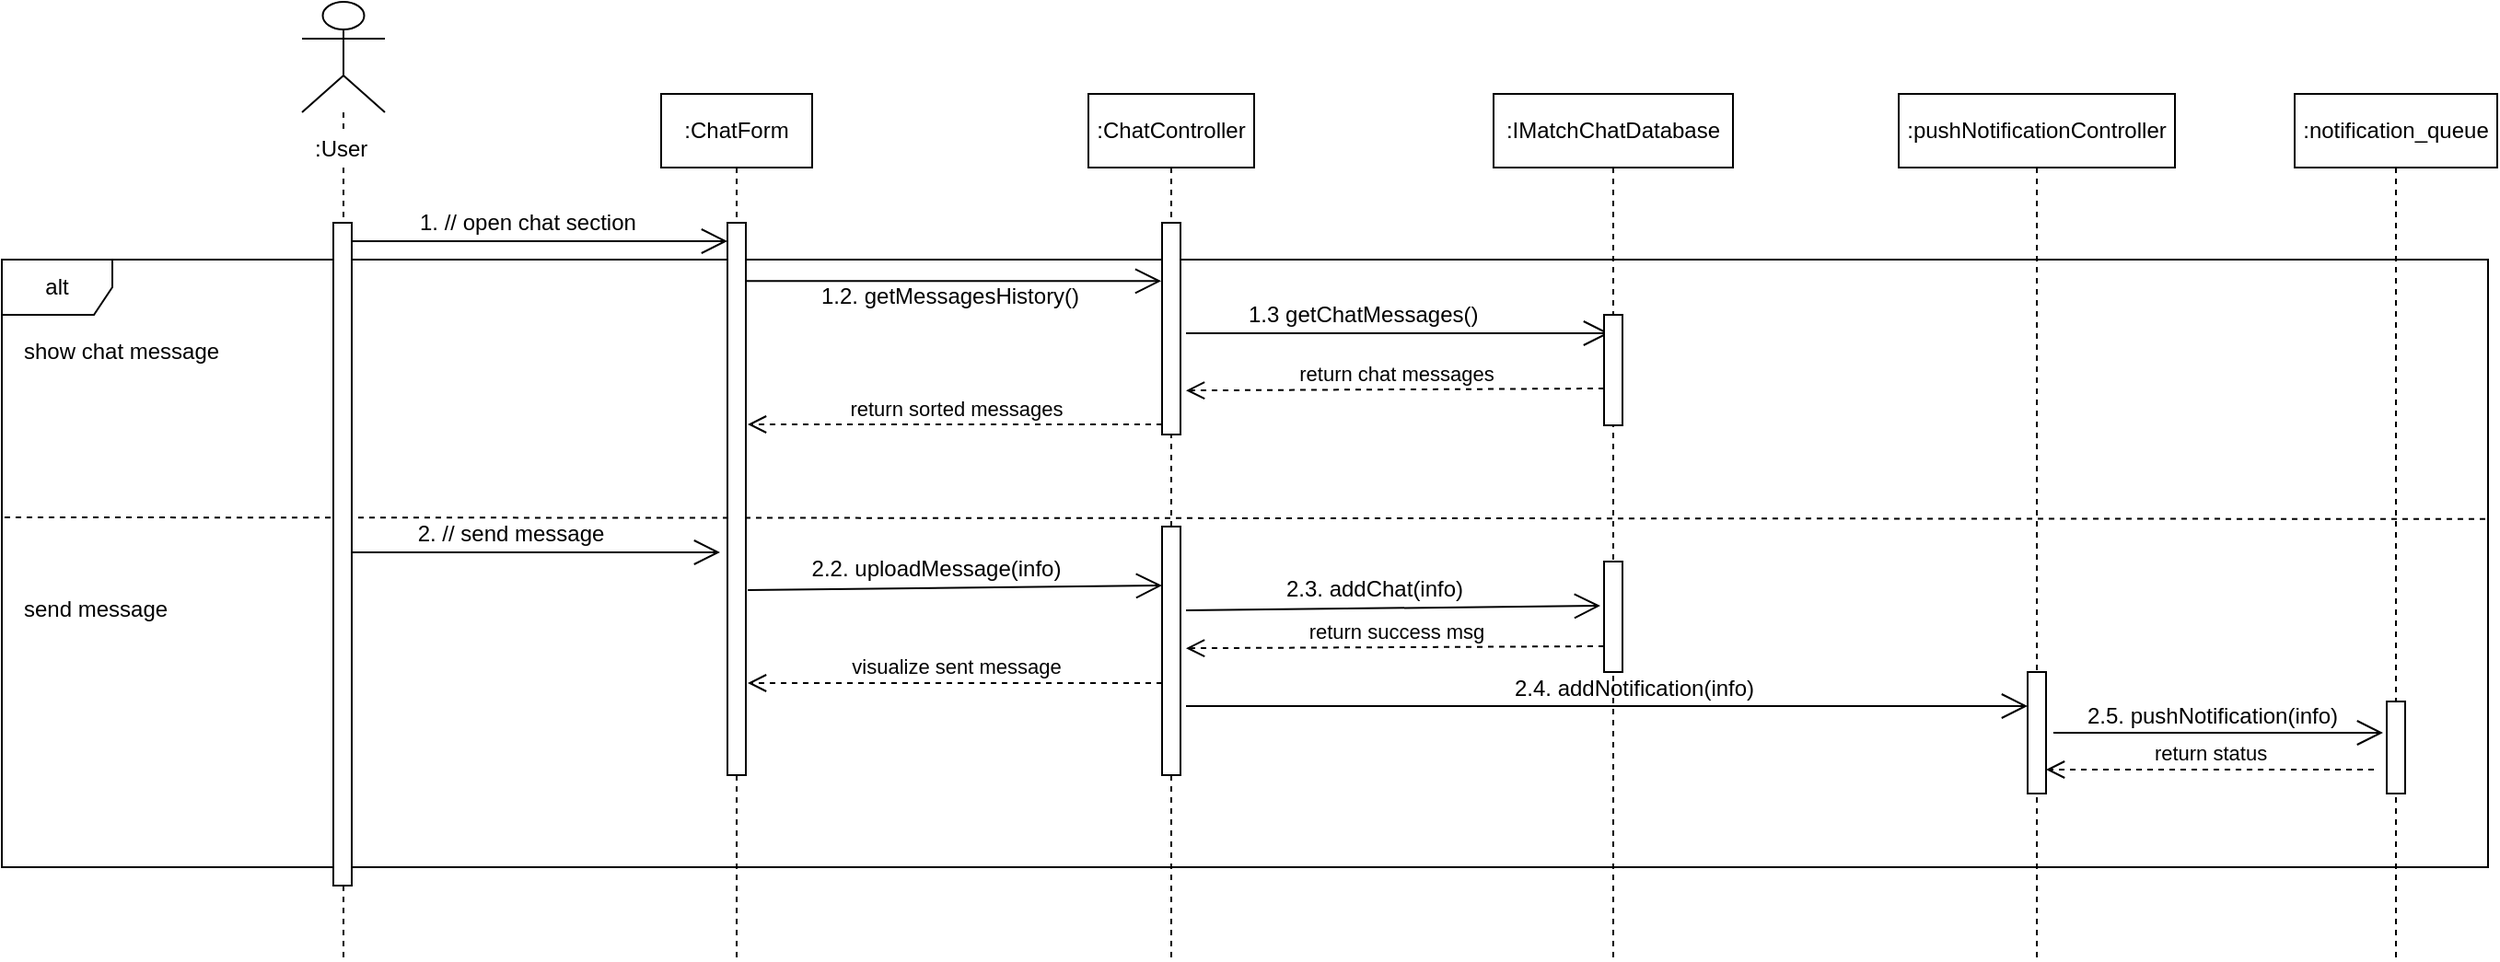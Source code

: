 <mxfile version="12.2.7" type="google" pages="1"><diagram id="oZTcBZDUuezilKVJVjw_" name="Page-1"><mxGraphModel dx="2472" dy="534" grid="1" gridSize="10" guides="1" tooltips="1" connect="1" arrows="1" fold="1" page="1" pageScale="1" pageWidth="1500" pageHeight="400" math="0" shadow="0"><root><mxCell id="0"/><mxCell id="1" parent="0"/><mxCell id="sDbRhXTCb_zfy3x0Fpsy-23" value="" style="endArrow=none;dashed=1;endFill=0;endSize=12;html=1;entryX=1.001;entryY=0.427;entryDx=0;entryDy=0;entryPerimeter=0;" parent="1" target="sDbRhXTCb_zfy3x0Fpsy-1" edge="1"><mxGeometry width="160" relative="1" as="geometry"><mxPoint x="-28.5" y="320" as="sourcePoint"/><mxPoint x="895.5" y="320" as="targetPoint"/></mxGeometry></mxCell><mxCell id="sDbRhXTCb_zfy3x0Fpsy-53" value="&lt;div style=&quot;text-align: left&quot;&gt;&lt;span&gt;:pushNotificationController&lt;/span&gt;&lt;/div&gt;" style="shape=umlLifeline;perimeter=lifelinePerimeter;whiteSpace=wrap;html=1;container=1;collapsible=0;recursiveResize=0;outlineConnect=0;" parent="1" vertex="1"><mxGeometry x="1000" y="90" width="150" height="470" as="geometry"/></mxCell><mxCell id="sDbRhXTCb_zfy3x0Fpsy-1" value="alt" style="shape=umlFrame;whiteSpace=wrap;html=1;" parent="1" vertex="1"><mxGeometry x="-30" y="180" width="1350" height="330" as="geometry"/></mxCell><mxCell id="sDbRhXTCb_zfy3x0Fpsy-5" value="" style="shape=umlLifeline;participant=umlActor;perimeter=lifelinePerimeter;whiteSpace=wrap;html=1;container=1;collapsible=0;recursiveResize=0;verticalAlign=top;spacingTop=36;labelBackgroundColor=#ffffff;outlineConnect=0;size=60;" parent="1" vertex="1"><mxGeometry x="133" y="40" width="45" height="520" as="geometry"/></mxCell><mxCell id="sDbRhXTCb_zfy3x0Fpsy-6" value=":User" style="text;html=1;resizable=0;points=[];autosize=1;align=left;verticalAlign=top;spacingTop=-4;fillColor=#ffffff;" parent="sDbRhXTCb_zfy3x0Fpsy-5" vertex="1"><mxGeometry x="5" y="70" width="40" height="20" as="geometry"/></mxCell><mxCell id="sDbRhXTCb_zfy3x0Fpsy-12" value="" style="html=1;points=[];perimeter=orthogonalPerimeter;" parent="1" vertex="1"><mxGeometry x="150" y="160" width="10" height="360" as="geometry"/></mxCell><mxCell id="sDbRhXTCb_zfy3x0Fpsy-13" value="" style="endArrow=open;endFill=1;endSize=12;html=1;" parent="1" target="sDbRhXTCb_zfy3x0Fpsy-8" edge="1"><mxGeometry width="160" relative="1" as="geometry"><mxPoint x="160" y="170" as="sourcePoint"/><mxPoint x="360" y="170" as="targetPoint"/></mxGeometry></mxCell><mxCell id="sDbRhXTCb_zfy3x0Fpsy-14" value="" style="endArrow=open;endFill=1;endSize=12;html=1;entryX=-0.044;entryY=0.197;entryDx=0;entryDy=0;entryPerimeter=0;" parent="1" edge="1"><mxGeometry width="160" relative="1" as="geometry"><mxPoint x="370" y="191.655" as="sourcePoint"/><mxPoint x="599.56" y="191.655" as="targetPoint"/></mxGeometry></mxCell><mxCell id="sDbRhXTCb_zfy3x0Fpsy-15" value="" style="endArrow=open;endFill=1;endSize=12;html=1;" parent="1" edge="1"><mxGeometry width="160" relative="1" as="geometry"><mxPoint x="613" y="220" as="sourcePoint"/><mxPoint x="843" y="220" as="targetPoint"/></mxGeometry></mxCell><mxCell id="sDbRhXTCb_zfy3x0Fpsy-16" value="return chat messages" style="html=1;verticalAlign=bottom;endArrow=open;dashed=1;endSize=8;entryX=1.3;entryY=0.276;entryDx=0;entryDy=0;entryPerimeter=0;" parent="1" edge="1"><mxGeometry relative="1" as="geometry"><mxPoint x="840" y="250" as="sourcePoint"/><mxPoint x="613" y="251.08" as="targetPoint"/></mxGeometry></mxCell><mxCell id="sDbRhXTCb_zfy3x0Fpsy-17" value="return sorted messages" style="html=1;verticalAlign=bottom;endArrow=open;dashed=1;endSize=8;" parent="1" edge="1"><mxGeometry relative="1" as="geometry"><mxPoint x="600" y="269.5" as="sourcePoint"/><mxPoint x="375" y="269.5" as="targetPoint"/></mxGeometry></mxCell><mxCell id="sDbRhXTCb_zfy3x0Fpsy-18" value="1. // open chat section" style="text;html=1;resizable=0;points=[];autosize=1;align=left;verticalAlign=top;spacingTop=-4;" parent="1" vertex="1"><mxGeometry x="195" y="150" width="130" height="10" as="geometry"/></mxCell><mxCell id="sDbRhXTCb_zfy3x0Fpsy-19" value="1.2. getMessagesHistory()" style="text;html=1;resizable=0;points=[];autosize=1;align=left;verticalAlign=top;spacingTop=-4;" parent="1" vertex="1"><mxGeometry x="412.5" y="190" width="160" height="10" as="geometry"/></mxCell><mxCell id="sDbRhXTCb_zfy3x0Fpsy-20" value="1.3 getChatMessages()" style="text;html=1;resizable=0;points=[];autosize=1;align=left;verticalAlign=top;spacingTop=-4;" parent="1" vertex="1"><mxGeometry x="645" y="200" width="140" height="10" as="geometry"/></mxCell><mxCell id="sDbRhXTCb_zfy3x0Fpsy-21" value="show chat message" style="text;html=1;resizable=0;points=[];autosize=1;align=left;verticalAlign=top;spacingTop=-4;" parent="1" vertex="1"><mxGeometry x="-20" y="220" width="120" height="10" as="geometry"/></mxCell><mxCell id="sDbRhXTCb_zfy3x0Fpsy-22" value="send message" style="text;html=1;resizable=0;points=[];autosize=1;align=left;verticalAlign=top;spacingTop=-4;" parent="1" vertex="1"><mxGeometry x="-20" y="360" width="90" height="10" as="geometry"/></mxCell><mxCell id="sDbRhXTCb_zfy3x0Fpsy-27" value="" style="endArrow=open;endFill=1;endSize=12;html=1;" parent="1" edge="1"><mxGeometry width="160" relative="1" as="geometry"><mxPoint x="160" y="339" as="sourcePoint"/><mxPoint x="360" y="339" as="targetPoint"/></mxGeometry></mxCell><mxCell id="sDbRhXTCb_zfy3x0Fpsy-28" value="2. // send message" style="text;html=1;resizable=0;points=[];align=center;verticalAlign=middle;labelBackgroundColor=#ffffff;" parent="sDbRhXTCb_zfy3x0Fpsy-27" vertex="1" connectable="0"><mxGeometry x="0.216" y="1" relative="1" as="geometry"><mxPoint x="-35.5" y="-9" as="offset"/></mxGeometry></mxCell><mxCell id="sDbRhXTCb_zfy3x0Fpsy-29" value="" style="endArrow=open;endFill=1;endSize=12;html=1;" parent="1" edge="1"><mxGeometry width="160" relative="1" as="geometry"><mxPoint x="375" y="359.5" as="sourcePoint"/><mxPoint x="600" y="357" as="targetPoint"/></mxGeometry></mxCell><mxCell id="sDbRhXTCb_zfy3x0Fpsy-30" value="2.2. uploadMessage(info)" style="text;html=1;resizable=0;points=[];align=center;verticalAlign=middle;labelBackgroundColor=#ffffff;" parent="sDbRhXTCb_zfy3x0Fpsy-29" vertex="1" connectable="0"><mxGeometry x="0.216" y="1" relative="1" as="geometry"><mxPoint x="-35.5" y="-9" as="offset"/></mxGeometry></mxCell><mxCell id="sDbRhXTCb_zfy3x0Fpsy-31" value="" style="endArrow=open;endFill=1;endSize=12;html=1;" parent="1" edge="1"><mxGeometry width="160" relative="1" as="geometry"><mxPoint x="613" y="370.5" as="sourcePoint"/><mxPoint x="838" y="368" as="targetPoint"/></mxGeometry></mxCell><mxCell id="sDbRhXTCb_zfy3x0Fpsy-32" value="2.3. addChat(info)" style="text;html=1;resizable=0;points=[];align=center;verticalAlign=middle;labelBackgroundColor=#ffffff;" parent="sDbRhXTCb_zfy3x0Fpsy-31" vertex="1" connectable="0"><mxGeometry x="0.216" y="1" relative="1" as="geometry"><mxPoint x="-35.5" y="-9" as="offset"/></mxGeometry></mxCell><mxCell id="sDbRhXTCb_zfy3x0Fpsy-38" value="" style="endArrow=open;endFill=1;endSize=12;html=1;" parent="1" target="sDbRhXTCb_zfy3x0Fpsy-34" edge="1"><mxGeometry width="160" relative="1" as="geometry"><mxPoint x="613" y="422.5" as="sourcePoint"/><mxPoint x="838" y="420" as="targetPoint"/></mxGeometry></mxCell><mxCell id="sDbRhXTCb_zfy3x0Fpsy-39" value="2.4. addNotification(info)" style="text;html=1;resizable=0;points=[];align=center;verticalAlign=middle;labelBackgroundColor=#ffffff;" parent="sDbRhXTCb_zfy3x0Fpsy-38" vertex="1" connectable="0"><mxGeometry x="0.216" y="1" relative="1" as="geometry"><mxPoint x="-35.5" y="-9" as="offset"/></mxGeometry></mxCell><mxCell id="sDbRhXTCb_zfy3x0Fpsy-41" value="return success msg" style="html=1;verticalAlign=bottom;endArrow=open;dashed=1;endSize=8;entryX=1.3;entryY=0.276;entryDx=0;entryDy=0;entryPerimeter=0;" parent="1" edge="1"><mxGeometry relative="1" as="geometry"><mxPoint x="840" y="390" as="sourcePoint"/><mxPoint x="613" y="391.08" as="targetPoint"/></mxGeometry></mxCell><mxCell id="sDbRhXTCb_zfy3x0Fpsy-42" value="visualize sent message" style="html=1;verticalAlign=bottom;endArrow=open;dashed=1;endSize=8;" parent="1" edge="1"><mxGeometry relative="1" as="geometry"><mxPoint x="600" y="410" as="sourcePoint"/><mxPoint x="375" y="410" as="targetPoint"/></mxGeometry></mxCell><mxCell id="sDbRhXTCb_zfy3x0Fpsy-43" value="" style="endArrow=open;endFill=1;endSize=12;html=1;" parent="1" edge="1"><mxGeometry width="160" relative="1" as="geometry"><mxPoint x="1084" y="437" as="sourcePoint"/><mxPoint x="1263" y="437" as="targetPoint"/></mxGeometry></mxCell><mxCell id="sDbRhXTCb_zfy3x0Fpsy-44" value="2.5. pushNotification(info)" style="text;html=1;resizable=0;points=[];align=center;verticalAlign=middle;labelBackgroundColor=#ffffff;" parent="sDbRhXTCb_zfy3x0Fpsy-43" vertex="1" connectable="0"><mxGeometry x="0.216" y="1" relative="1" as="geometry"><mxPoint x="-23" y="-8" as="offset"/></mxGeometry></mxCell><mxCell id="sDbRhXTCb_zfy3x0Fpsy-45" value="return status" style="html=1;verticalAlign=bottom;endArrow=open;dashed=1;endSize=8;" parent="1" target="sDbRhXTCb_zfy3x0Fpsy-34" edge="1"><mxGeometry relative="1" as="geometry"><mxPoint x="1258" y="457" as="sourcePoint"/><mxPoint x="1088" y="457.08" as="targetPoint"/></mxGeometry></mxCell><mxCell id="sDbRhXTCb_zfy3x0Fpsy-46" value="&lt;span style=&quot;text-align: left&quot;&gt;&lt;span style=&quot;white-space: nowrap&quot;&gt;:ChatForm&lt;/span&gt;&lt;/span&gt;" style="shape=umlLifeline;perimeter=lifelinePerimeter;whiteSpace=wrap;html=1;container=1;collapsible=0;recursiveResize=0;outlineConnect=0;" parent="1" vertex="1"><mxGeometry x="328" y="90" width="82" height="470" as="geometry"/></mxCell><mxCell id="sDbRhXTCb_zfy3x0Fpsy-8" value="" style="html=1;points=[];perimeter=orthogonalPerimeter;" parent="1" vertex="1"><mxGeometry x="364" y="160" width="10" height="300" as="geometry"/></mxCell><mxCell id="sDbRhXTCb_zfy3x0Fpsy-47" value="&lt;span style=&quot;text-align: left&quot;&gt;&lt;span style=&quot;white-space: nowrap&quot;&gt;:ChatController&lt;/span&gt;&lt;/span&gt;" style="shape=umlLifeline;perimeter=lifelinePerimeter;whiteSpace=wrap;html=1;container=1;collapsible=0;recursiveResize=0;outlineConnect=0;" parent="1" vertex="1"><mxGeometry x="560" y="90" width="90" height="470" as="geometry"/></mxCell><mxCell id="sDbRhXTCb_zfy3x0Fpsy-10" value="" style="html=1;points=[];perimeter=orthogonalPerimeter;" parent="1" vertex="1"><mxGeometry x="600" y="160" width="10" height="115" as="geometry"/></mxCell><mxCell id="sDbRhXTCb_zfy3x0Fpsy-11" value="" style="html=1;points=[];perimeter=orthogonalPerimeter;" parent="1" vertex="1"><mxGeometry x="600" y="325" width="10" height="135" as="geometry"/></mxCell><mxCell id="sDbRhXTCb_zfy3x0Fpsy-50" value="&lt;div style=&quot;text-align: left&quot;&gt;&lt;span&gt;:IMatchChatDatabase&lt;/span&gt;&lt;/div&gt;" style="shape=umlLifeline;perimeter=lifelinePerimeter;whiteSpace=wrap;html=1;container=1;collapsible=0;recursiveResize=0;outlineConnect=0;" parent="1" vertex="1"><mxGeometry x="780" y="90" width="130" height="470" as="geometry"/></mxCell><mxCell id="sDbRhXTCb_zfy3x0Fpsy-3" value="" style="html=1;points=[];perimeter=orthogonalPerimeter;" parent="1" vertex="1"><mxGeometry x="840" y="210" width="10" height="60" as="geometry"/></mxCell><mxCell id="sDbRhXTCb_zfy3x0Fpsy-4" value="" style="html=1;points=[];perimeter=orthogonalPerimeter;" parent="1" vertex="1"><mxGeometry x="840" y="344" width="10" height="60" as="geometry"/></mxCell><mxCell id="sDbRhXTCb_zfy3x0Fpsy-34" value="" style="html=1;points=[];perimeter=orthogonalPerimeter;" parent="1" vertex="1"><mxGeometry x="1070" y="404" width="10" height="66" as="geometry"/></mxCell><mxCell id="sDbRhXTCb_zfy3x0Fpsy-54" value="&lt;div style=&quot;text-align: left&quot;&gt;&lt;span&gt;:notification_queue&lt;/span&gt;&lt;/div&gt;" style="shape=umlLifeline;perimeter=lifelinePerimeter;whiteSpace=wrap;html=1;container=1;collapsible=0;recursiveResize=0;outlineConnect=0;" parent="1" vertex="1"><mxGeometry x="1215" y="90" width="110" height="470" as="geometry"/></mxCell><mxCell id="sDbRhXTCb_zfy3x0Fpsy-36" value="" style="html=1;points=[];perimeter=orthogonalPerimeter;" parent="1" vertex="1"><mxGeometry x="1265" y="420" width="10" height="50" as="geometry"/></mxCell></root></mxGraphModel></diagram></mxfile>